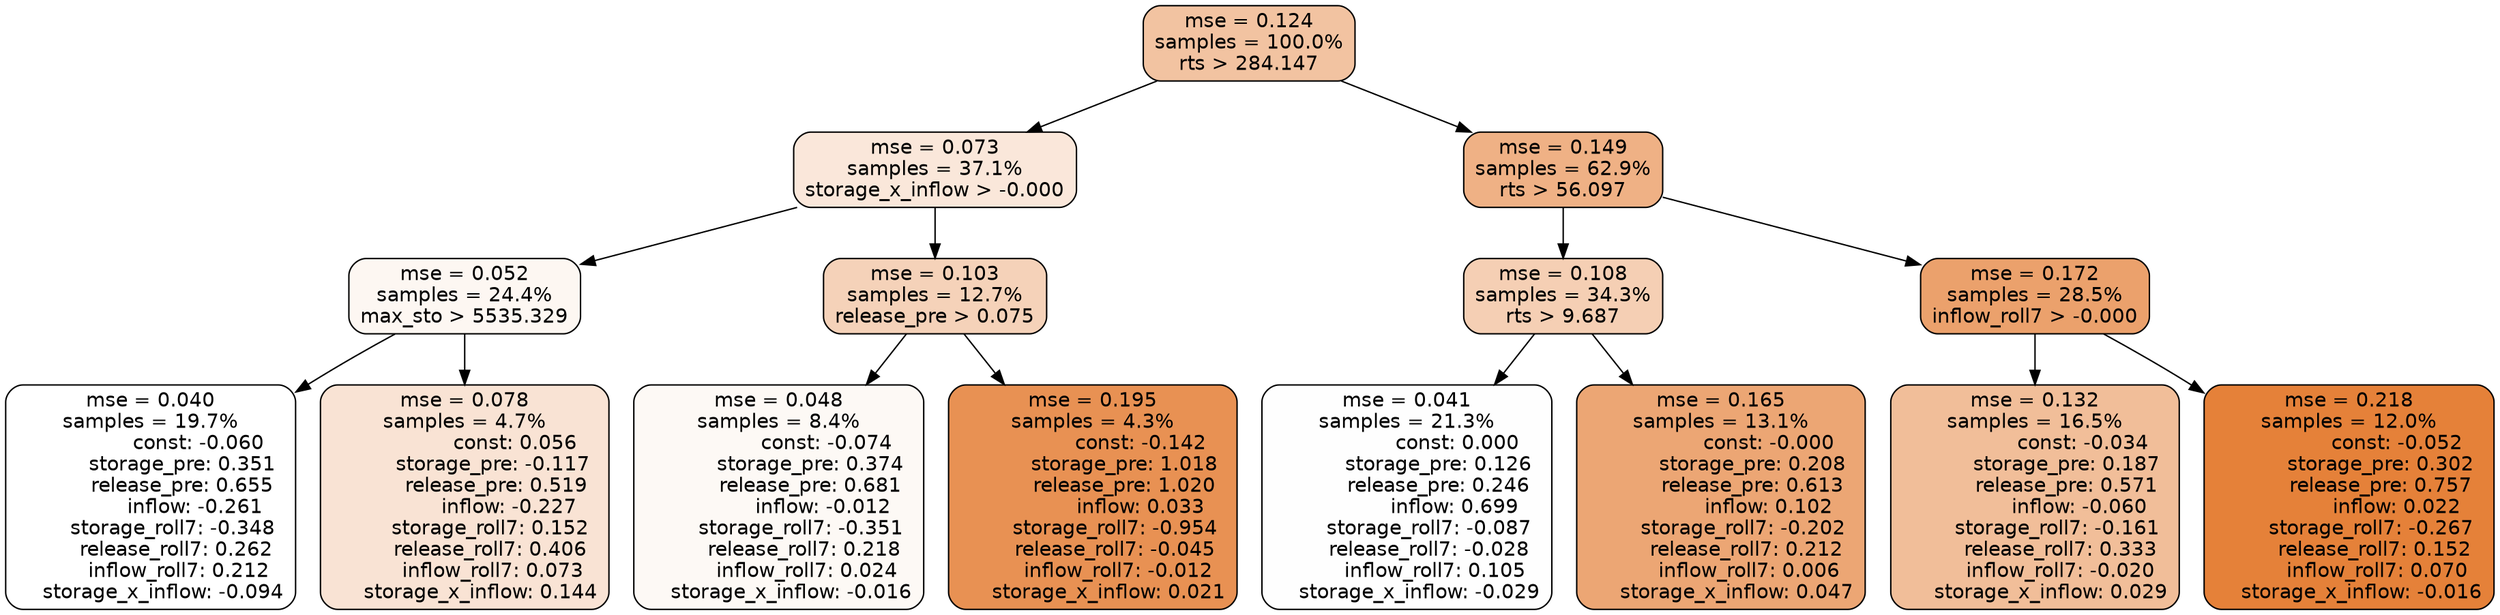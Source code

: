 digraph tree {
node [shape=rectangle, style="filled, rounded", color="black", fontname=helvetica] ;
edge [fontname=helvetica] ;
	"0" [label="mse = 0.124
samples = 100.0%
rts > 284.147", fillcolor="#f2c3a1"]
	"8" [label="mse = 0.073
samples = 37.1%
storage_x_inflow > -0.000", fillcolor="#fae7da"]
	"1" [label="mse = 0.149
samples = 62.9%
rts > 56.097", fillcolor="#efb185"]
	"9" [label="mse = 0.052
samples = 24.4%
max_sto > 5535.329", fillcolor="#fdf7f2"]
	"12" [label="mse = 0.103
samples = 12.7%
release_pre > 0.075", fillcolor="#f5d2b9"]
	"2" [label="mse = 0.108
samples = 34.3%
rts > 9.687", fillcolor="#f5cfb4"]
	"5" [label="mse = 0.172
samples = 28.5%
inflow_roll7 > -0.000", fillcolor="#eba16c"]
	"10" [label="mse = 0.040
samples = 19.7%
               const: -0.060
          storage_pre: 0.351
          release_pre: 0.655
              inflow: -0.261
       storage_roll7: -0.348
        release_roll7: 0.262
         inflow_roll7: 0.212
    storage_x_inflow: -0.094", fillcolor="#ffffff"]
	"11" [label="mse = 0.078
samples = 4.7%
                const: 0.056
         storage_pre: -0.117
          release_pre: 0.519
              inflow: -0.227
        storage_roll7: 0.152
        release_roll7: 0.406
         inflow_roll7: 0.073
     storage_x_inflow: 0.144", fillcolor="#f9e3d4"]
	"13" [label="mse = 0.048
samples = 8.4%
               const: -0.074
          storage_pre: 0.374
          release_pre: 0.681
              inflow: -0.012
       storage_roll7: -0.351
        release_roll7: 0.218
         inflow_roll7: 0.024
    storage_x_inflow: -0.016", fillcolor="#fdf9f5"]
	"14" [label="mse = 0.195
samples = 4.3%
               const: -0.142
          storage_pre: 1.018
          release_pre: 1.020
               inflow: 0.033
       storage_roll7: -0.954
       release_roll7: -0.045
        inflow_roll7: -0.012
     storage_x_inflow: 0.021", fillcolor="#e89153"]
	"3" [label="mse = 0.041
samples = 21.3%
                const: 0.000
          storage_pre: 0.126
          release_pre: 0.246
               inflow: 0.699
       storage_roll7: -0.087
       release_roll7: -0.028
         inflow_roll7: 0.105
    storage_x_inflow: -0.029", fillcolor="#fefefe"]
	"4" [label="mse = 0.165
samples = 13.1%
               const: -0.000
          storage_pre: 0.208
          release_pre: 0.613
               inflow: 0.102
       storage_roll7: -0.202
        release_roll7: 0.212
         inflow_roll7: 0.006
     storage_x_inflow: 0.047", fillcolor="#eca674"]
	"6" [label="mse = 0.132
samples = 16.5%
               const: -0.034
          storage_pre: 0.187
          release_pre: 0.571
              inflow: -0.060
       storage_roll7: -0.161
        release_roll7: 0.333
        inflow_roll7: -0.020
     storage_x_inflow: 0.029", fillcolor="#f1be99"]
	"7" [label="mse = 0.218
samples = 12.0%
               const: -0.052
          storage_pre: 0.302
          release_pre: 0.757
               inflow: 0.022
       storage_roll7: -0.267
        release_roll7: 0.152
         inflow_roll7: 0.070
    storage_x_inflow: -0.016", fillcolor="#e58139"]

	"0" -> "1"
	"0" -> "8"
	"8" -> "9"
	"8" -> "12"
	"1" -> "2"
	"1" -> "5"
	"9" -> "10"
	"9" -> "11"
	"12" -> "13"
	"12" -> "14"
	"2" -> "3"
	"2" -> "4"
	"5" -> "6"
	"5" -> "7"
}